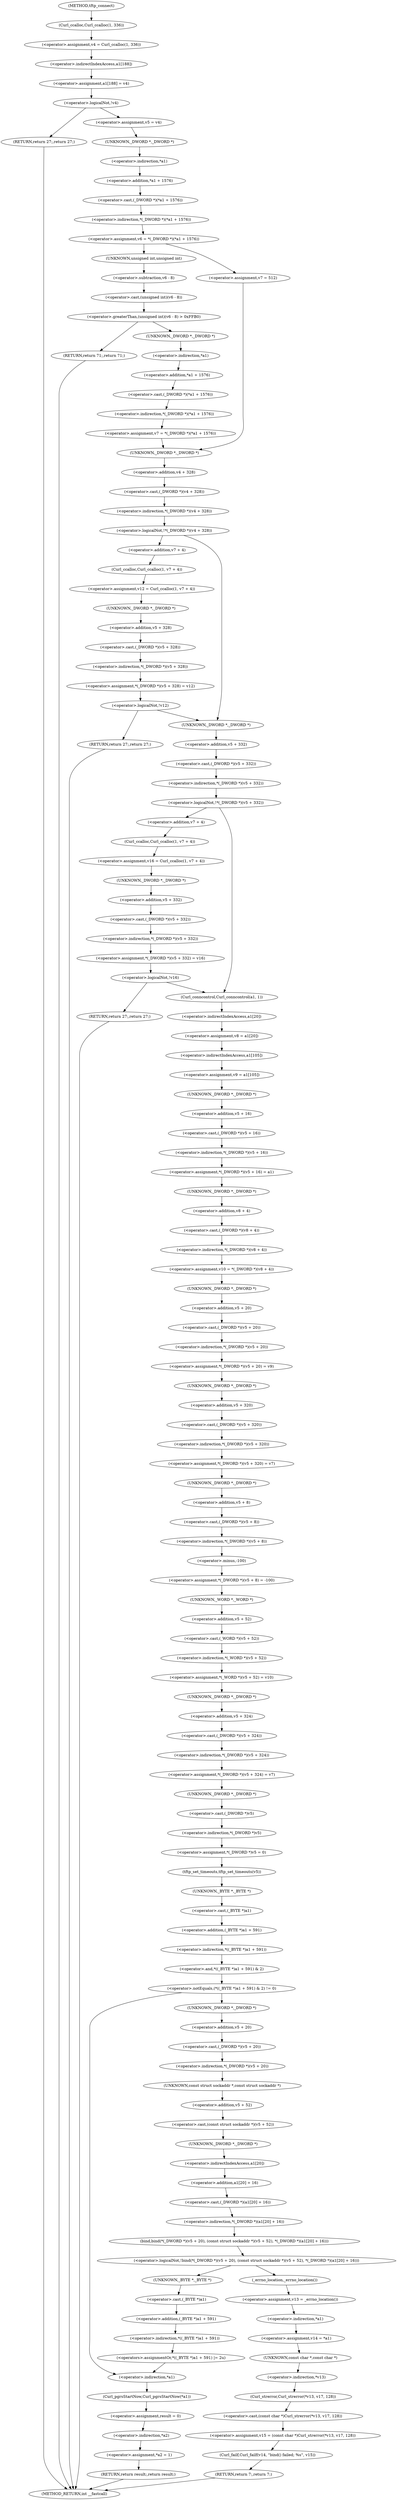 digraph tftp_connect {  
"1000133" [label = "(<operator>.assignment,v4 = Curl_ccalloc(1, 336))" ]
"1000135" [label = "(Curl_ccalloc,Curl_ccalloc(1, 336))" ]
"1000138" [label = "(<operator>.assignment,a1[188] = v4)" ]
"1000139" [label = "(<operator>.indirectIndexAccess,a1[188])" ]
"1000144" [label = "(<operator>.logicalNot,!v4)" ]
"1000146" [label = "(RETURN,return 27;,return 27;)" ]
"1000148" [label = "(<operator>.assignment,v5 = v4)" ]
"1000151" [label = "(<operator>.assignment,v6 = *(_DWORD *)(*a1 + 1576))" ]
"1000153" [label = "(<operator>.indirection,*(_DWORD *)(*a1 + 1576))" ]
"1000154" [label = "(<operator>.cast,(_DWORD *)(*a1 + 1576))" ]
"1000155" [label = "(UNKNOWN,_DWORD *,_DWORD *)" ]
"1000156" [label = "(<operator>.addition,*a1 + 1576)" ]
"1000157" [label = "(<operator>.indirection,*a1)" ]
"1000164" [label = "(<operator>.greaterThan,(unsigned int)(v6 - 8) > 0xFFB0)" ]
"1000165" [label = "(<operator>.cast,(unsigned int)(v6 - 8))" ]
"1000166" [label = "(UNKNOWN,unsigned int,unsigned int)" ]
"1000167" [label = "(<operator>.subtraction,v6 - 8)" ]
"1000171" [label = "(RETURN,return 71;,return 71;)" ]
"1000173" [label = "(<operator>.assignment,v7 = *(_DWORD *)(*a1 + 1576))" ]
"1000175" [label = "(<operator>.indirection,*(_DWORD *)(*a1 + 1576))" ]
"1000176" [label = "(<operator>.cast,(_DWORD *)(*a1 + 1576))" ]
"1000177" [label = "(UNKNOWN,_DWORD *,_DWORD *)" ]
"1000178" [label = "(<operator>.addition,*a1 + 1576)" ]
"1000179" [label = "(<operator>.indirection,*a1)" ]
"1000184" [label = "(<operator>.assignment,v7 = 512)" ]
"1000188" [label = "(<operator>.logicalNot,!*(_DWORD *)(v4 + 328))" ]
"1000189" [label = "(<operator>.indirection,*(_DWORD *)(v4 + 328))" ]
"1000190" [label = "(<operator>.cast,(_DWORD *)(v4 + 328))" ]
"1000191" [label = "(UNKNOWN,_DWORD *,_DWORD *)" ]
"1000192" [label = "(<operator>.addition,v4 + 328)" ]
"1000196" [label = "(<operator>.assignment,v12 = Curl_ccalloc(1, v7 + 4))" ]
"1000198" [label = "(Curl_ccalloc,Curl_ccalloc(1, v7 + 4))" ]
"1000200" [label = "(<operator>.addition,v7 + 4)" ]
"1000203" [label = "(<operator>.assignment,*(_DWORD *)(v5 + 328) = v12)" ]
"1000204" [label = "(<operator>.indirection,*(_DWORD *)(v5 + 328))" ]
"1000205" [label = "(<operator>.cast,(_DWORD *)(v5 + 328))" ]
"1000206" [label = "(UNKNOWN,_DWORD *,_DWORD *)" ]
"1000207" [label = "(<operator>.addition,v5 + 328)" ]
"1000212" [label = "(<operator>.logicalNot,!v12)" ]
"1000214" [label = "(RETURN,return 27;,return 27;)" ]
"1000217" [label = "(<operator>.logicalNot,!*(_DWORD *)(v5 + 332))" ]
"1000218" [label = "(<operator>.indirection,*(_DWORD *)(v5 + 332))" ]
"1000219" [label = "(<operator>.cast,(_DWORD *)(v5 + 332))" ]
"1000220" [label = "(UNKNOWN,_DWORD *,_DWORD *)" ]
"1000221" [label = "(<operator>.addition,v5 + 332)" ]
"1000225" [label = "(<operator>.assignment,v16 = Curl_ccalloc(1, v7 + 4))" ]
"1000227" [label = "(Curl_ccalloc,Curl_ccalloc(1, v7 + 4))" ]
"1000229" [label = "(<operator>.addition,v7 + 4)" ]
"1000232" [label = "(<operator>.assignment,*(_DWORD *)(v5 + 332) = v16)" ]
"1000233" [label = "(<operator>.indirection,*(_DWORD *)(v5 + 332))" ]
"1000234" [label = "(<operator>.cast,(_DWORD *)(v5 + 332))" ]
"1000235" [label = "(UNKNOWN,_DWORD *,_DWORD *)" ]
"1000236" [label = "(<operator>.addition,v5 + 332)" ]
"1000241" [label = "(<operator>.logicalNot,!v16)" ]
"1000243" [label = "(RETURN,return 27;,return 27;)" ]
"1000245" [label = "(Curl_conncontrol,Curl_conncontrol(a1, 1))" ]
"1000248" [label = "(<operator>.assignment,v8 = a1[20])" ]
"1000250" [label = "(<operator>.indirectIndexAccess,a1[20])" ]
"1000253" [label = "(<operator>.assignment,v9 = a1[105])" ]
"1000255" [label = "(<operator>.indirectIndexAccess,a1[105])" ]
"1000258" [label = "(<operator>.assignment,*(_DWORD *)(v5 + 16) = a1)" ]
"1000259" [label = "(<operator>.indirection,*(_DWORD *)(v5 + 16))" ]
"1000260" [label = "(<operator>.cast,(_DWORD *)(v5 + 16))" ]
"1000261" [label = "(UNKNOWN,_DWORD *,_DWORD *)" ]
"1000262" [label = "(<operator>.addition,v5 + 16)" ]
"1000266" [label = "(<operator>.assignment,v10 = *(_DWORD *)(v8 + 4))" ]
"1000268" [label = "(<operator>.indirection,*(_DWORD *)(v8 + 4))" ]
"1000269" [label = "(<operator>.cast,(_DWORD *)(v8 + 4))" ]
"1000270" [label = "(UNKNOWN,_DWORD *,_DWORD *)" ]
"1000271" [label = "(<operator>.addition,v8 + 4)" ]
"1000274" [label = "(<operator>.assignment,*(_DWORD *)(v5 + 20) = v9)" ]
"1000275" [label = "(<operator>.indirection,*(_DWORD *)(v5 + 20))" ]
"1000276" [label = "(<operator>.cast,(_DWORD *)(v5 + 20))" ]
"1000277" [label = "(UNKNOWN,_DWORD *,_DWORD *)" ]
"1000278" [label = "(<operator>.addition,v5 + 20)" ]
"1000282" [label = "(<operator>.assignment,*(_DWORD *)(v5 + 320) = v7)" ]
"1000283" [label = "(<operator>.indirection,*(_DWORD *)(v5 + 320))" ]
"1000284" [label = "(<operator>.cast,(_DWORD *)(v5 + 320))" ]
"1000285" [label = "(UNKNOWN,_DWORD *,_DWORD *)" ]
"1000286" [label = "(<operator>.addition,v5 + 320)" ]
"1000290" [label = "(<operator>.assignment,*(_DWORD *)(v5 + 8) = -100)" ]
"1000291" [label = "(<operator>.indirection,*(_DWORD *)(v5 + 8))" ]
"1000292" [label = "(<operator>.cast,(_DWORD *)(v5 + 8))" ]
"1000293" [label = "(UNKNOWN,_DWORD *,_DWORD *)" ]
"1000294" [label = "(<operator>.addition,v5 + 8)" ]
"1000297" [label = "(<operator>.minus,-100)" ]
"1000299" [label = "(<operator>.assignment,*(_WORD *)(v5 + 52) = v10)" ]
"1000300" [label = "(<operator>.indirection,*(_WORD *)(v5 + 52))" ]
"1000301" [label = "(<operator>.cast,(_WORD *)(v5 + 52))" ]
"1000302" [label = "(UNKNOWN,_WORD *,_WORD *)" ]
"1000303" [label = "(<operator>.addition,v5 + 52)" ]
"1000307" [label = "(<operator>.assignment,*(_DWORD *)(v5 + 324) = v7)" ]
"1000308" [label = "(<operator>.indirection,*(_DWORD *)(v5 + 324))" ]
"1000309" [label = "(<operator>.cast,(_DWORD *)(v5 + 324))" ]
"1000310" [label = "(UNKNOWN,_DWORD *,_DWORD *)" ]
"1000311" [label = "(<operator>.addition,v5 + 324)" ]
"1000315" [label = "(<operator>.assignment,*(_DWORD *)v5 = 0)" ]
"1000316" [label = "(<operator>.indirection,*(_DWORD *)v5)" ]
"1000317" [label = "(<operator>.cast,(_DWORD *)v5)" ]
"1000318" [label = "(UNKNOWN,_DWORD *,_DWORD *)" ]
"1000321" [label = "(tftp_set_timeouts,tftp_set_timeouts(v5))" ]
"1000324" [label = "(<operator>.notEquals,(*((_BYTE *)a1 + 591) & 2) != 0)" ]
"1000325" [label = "(<operator>.and,*((_BYTE *)a1 + 591) & 2)" ]
"1000326" [label = "(<operator>.indirection,*((_BYTE *)a1 + 591))" ]
"1000327" [label = "(<operator>.addition,(_BYTE *)a1 + 591)" ]
"1000328" [label = "(<operator>.cast,(_BYTE *)a1)" ]
"1000329" [label = "(UNKNOWN,_BYTE *,_BYTE *)" ]
"1000336" [label = "(Curl_pgrsStartNow,Curl_pgrsStartNow(*a1))" ]
"1000337" [label = "(<operator>.indirection,*a1)" ]
"1000339" [label = "(<operator>.assignment,result = 0)" ]
"1000342" [label = "(<operator>.assignment,*a2 = 1)" ]
"1000343" [label = "(<operator>.indirection,*a2)" ]
"1000346" [label = "(RETURN,return result;,return result;)" ]
"1000349" [label = "(<operator>.logicalNot,!bind(*(_DWORD *)(v5 + 20), (const struct sockaddr *)(v5 + 52), *(_DWORD *)(a1[20] + 16)))" ]
"1000350" [label = "(bind,bind(*(_DWORD *)(v5 + 20), (const struct sockaddr *)(v5 + 52), *(_DWORD *)(a1[20] + 16)))" ]
"1000351" [label = "(<operator>.indirection,*(_DWORD *)(v5 + 20))" ]
"1000352" [label = "(<operator>.cast,(_DWORD *)(v5 + 20))" ]
"1000353" [label = "(UNKNOWN,_DWORD *,_DWORD *)" ]
"1000354" [label = "(<operator>.addition,v5 + 20)" ]
"1000357" [label = "(<operator>.cast,(const struct sockaddr *)(v5 + 52))" ]
"1000358" [label = "(UNKNOWN,const struct sockaddr *,const struct sockaddr *)" ]
"1000359" [label = "(<operator>.addition,v5 + 52)" ]
"1000362" [label = "(<operator>.indirection,*(_DWORD *)(a1[20] + 16))" ]
"1000363" [label = "(<operator>.cast,(_DWORD *)(a1[20] + 16))" ]
"1000364" [label = "(UNKNOWN,_DWORD *,_DWORD *)" ]
"1000365" [label = "(<operator>.addition,a1[20] + 16)" ]
"1000366" [label = "(<operator>.indirectIndexAccess,a1[20])" ]
"1000371" [label = "(<operators>.assignmentOr,*((_BYTE *)a1 + 591) |= 2u)" ]
"1000372" [label = "(<operator>.indirection,*((_BYTE *)a1 + 591))" ]
"1000373" [label = "(<operator>.addition,(_BYTE *)a1 + 591)" ]
"1000374" [label = "(<operator>.cast,(_BYTE *)a1)" ]
"1000375" [label = "(UNKNOWN,_BYTE *,_BYTE *)" ]
"1000380" [label = "(<operator>.assignment,v13 = _errno_location())" ]
"1000382" [label = "(_errno_location,_errno_location())" ]
"1000383" [label = "(<operator>.assignment,v14 = *a1)" ]
"1000385" [label = "(<operator>.indirection,*a1)" ]
"1000387" [label = "(<operator>.assignment,v15 = (const char *)Curl_strerror(*v13, v17, 128))" ]
"1000389" [label = "(<operator>.cast,(const char *)Curl_strerror(*v13, v17, 128))" ]
"1000390" [label = "(UNKNOWN,const char *,const char *)" ]
"1000391" [label = "(Curl_strerror,Curl_strerror(*v13, v17, 128))" ]
"1000392" [label = "(<operator>.indirection,*v13)" ]
"1000396" [label = "(Curl_failf,Curl_failf(v14, \"bind() failed; %s\", v15))" ]
"1000400" [label = "(RETURN,return 7;,return 7;)" ]
"1000115" [label = "(METHOD,tftp_connect)" ]
"1000402" [label = "(METHOD_RETURN,int __fastcall)" ]
  "1000133" -> "1000139" 
  "1000135" -> "1000133" 
  "1000138" -> "1000144" 
  "1000139" -> "1000138" 
  "1000144" -> "1000146" 
  "1000144" -> "1000148" 
  "1000146" -> "1000402" 
  "1000148" -> "1000155" 
  "1000151" -> "1000166" 
  "1000151" -> "1000184" 
  "1000153" -> "1000151" 
  "1000154" -> "1000153" 
  "1000155" -> "1000157" 
  "1000156" -> "1000154" 
  "1000157" -> "1000156" 
  "1000164" -> "1000171" 
  "1000164" -> "1000177" 
  "1000165" -> "1000164" 
  "1000166" -> "1000167" 
  "1000167" -> "1000165" 
  "1000171" -> "1000402" 
  "1000173" -> "1000191" 
  "1000175" -> "1000173" 
  "1000176" -> "1000175" 
  "1000177" -> "1000179" 
  "1000178" -> "1000176" 
  "1000179" -> "1000178" 
  "1000184" -> "1000191" 
  "1000188" -> "1000220" 
  "1000188" -> "1000200" 
  "1000189" -> "1000188" 
  "1000190" -> "1000189" 
  "1000191" -> "1000192" 
  "1000192" -> "1000190" 
  "1000196" -> "1000206" 
  "1000198" -> "1000196" 
  "1000200" -> "1000198" 
  "1000203" -> "1000212" 
  "1000204" -> "1000203" 
  "1000205" -> "1000204" 
  "1000206" -> "1000207" 
  "1000207" -> "1000205" 
  "1000212" -> "1000220" 
  "1000212" -> "1000214" 
  "1000214" -> "1000402" 
  "1000217" -> "1000229" 
  "1000217" -> "1000245" 
  "1000218" -> "1000217" 
  "1000219" -> "1000218" 
  "1000220" -> "1000221" 
  "1000221" -> "1000219" 
  "1000225" -> "1000235" 
  "1000227" -> "1000225" 
  "1000229" -> "1000227" 
  "1000232" -> "1000241" 
  "1000233" -> "1000232" 
  "1000234" -> "1000233" 
  "1000235" -> "1000236" 
  "1000236" -> "1000234" 
  "1000241" -> "1000243" 
  "1000241" -> "1000245" 
  "1000243" -> "1000402" 
  "1000245" -> "1000250" 
  "1000248" -> "1000255" 
  "1000250" -> "1000248" 
  "1000253" -> "1000261" 
  "1000255" -> "1000253" 
  "1000258" -> "1000270" 
  "1000259" -> "1000258" 
  "1000260" -> "1000259" 
  "1000261" -> "1000262" 
  "1000262" -> "1000260" 
  "1000266" -> "1000277" 
  "1000268" -> "1000266" 
  "1000269" -> "1000268" 
  "1000270" -> "1000271" 
  "1000271" -> "1000269" 
  "1000274" -> "1000285" 
  "1000275" -> "1000274" 
  "1000276" -> "1000275" 
  "1000277" -> "1000278" 
  "1000278" -> "1000276" 
  "1000282" -> "1000293" 
  "1000283" -> "1000282" 
  "1000284" -> "1000283" 
  "1000285" -> "1000286" 
  "1000286" -> "1000284" 
  "1000290" -> "1000302" 
  "1000291" -> "1000297" 
  "1000292" -> "1000291" 
  "1000293" -> "1000294" 
  "1000294" -> "1000292" 
  "1000297" -> "1000290" 
  "1000299" -> "1000310" 
  "1000300" -> "1000299" 
  "1000301" -> "1000300" 
  "1000302" -> "1000303" 
  "1000303" -> "1000301" 
  "1000307" -> "1000318" 
  "1000308" -> "1000307" 
  "1000309" -> "1000308" 
  "1000310" -> "1000311" 
  "1000311" -> "1000309" 
  "1000315" -> "1000321" 
  "1000316" -> "1000315" 
  "1000317" -> "1000316" 
  "1000318" -> "1000317" 
  "1000321" -> "1000329" 
  "1000324" -> "1000353" 
  "1000324" -> "1000337" 
  "1000325" -> "1000324" 
  "1000326" -> "1000325" 
  "1000327" -> "1000326" 
  "1000328" -> "1000327" 
  "1000329" -> "1000328" 
  "1000336" -> "1000339" 
  "1000337" -> "1000336" 
  "1000339" -> "1000343" 
  "1000342" -> "1000346" 
  "1000343" -> "1000342" 
  "1000346" -> "1000402" 
  "1000349" -> "1000375" 
  "1000349" -> "1000382" 
  "1000350" -> "1000349" 
  "1000351" -> "1000358" 
  "1000352" -> "1000351" 
  "1000353" -> "1000354" 
  "1000354" -> "1000352" 
  "1000357" -> "1000364" 
  "1000358" -> "1000359" 
  "1000359" -> "1000357" 
  "1000362" -> "1000350" 
  "1000363" -> "1000362" 
  "1000364" -> "1000366" 
  "1000365" -> "1000363" 
  "1000366" -> "1000365" 
  "1000371" -> "1000337" 
  "1000372" -> "1000371" 
  "1000373" -> "1000372" 
  "1000374" -> "1000373" 
  "1000375" -> "1000374" 
  "1000380" -> "1000385" 
  "1000382" -> "1000380" 
  "1000383" -> "1000390" 
  "1000385" -> "1000383" 
  "1000387" -> "1000396" 
  "1000389" -> "1000387" 
  "1000390" -> "1000392" 
  "1000391" -> "1000389" 
  "1000392" -> "1000391" 
  "1000396" -> "1000400" 
  "1000400" -> "1000402" 
  "1000115" -> "1000135" 
}
